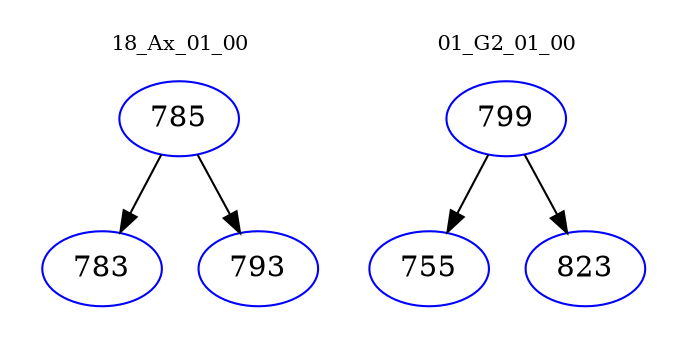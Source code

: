 digraph{
subgraph cluster_0 {
color = white
label = "18_Ax_01_00";
fontsize=10;
T0_785 [label="785", color="blue"]
T0_785 -> T0_783 [color="black"]
T0_783 [label="783", color="blue"]
T0_785 -> T0_793 [color="black"]
T0_793 [label="793", color="blue"]
}
subgraph cluster_1 {
color = white
label = "01_G2_01_00";
fontsize=10;
T1_799 [label="799", color="blue"]
T1_799 -> T1_755 [color="black"]
T1_755 [label="755", color="blue"]
T1_799 -> T1_823 [color="black"]
T1_823 [label="823", color="blue"]
}
}
